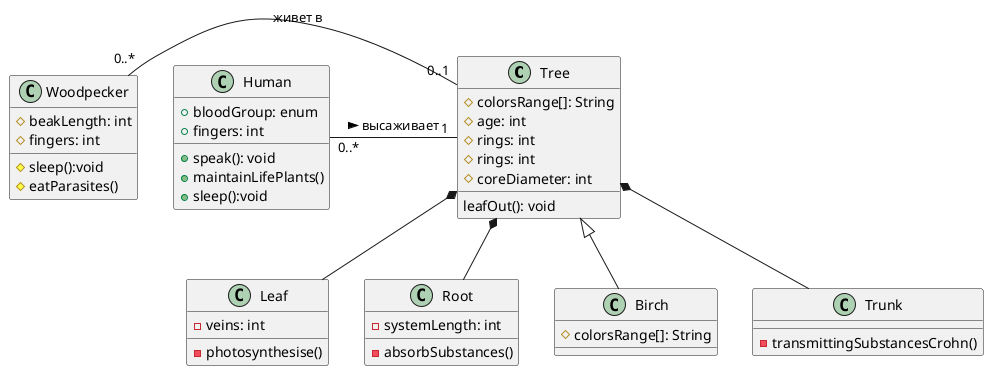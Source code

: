 @startuml
class           Tree {
  # colorsRange[]: String
  # age: int
  # rings: int
  # rings: int
  # coreDiameter: int
  leafOut(): void
}
class           Human {
  + bloodGroup: enum
  + fingers: int
  + speak(): void
  + maintainLifePlants()
  + sleep():void
}

class           Leaf{
  - veins: int
  - photosynthesise()
}

class           Root{
  - systemLength: int
  - absorbSubstances()
}

class           Birch{
  # colorsRange[]: String

}

class           Trunk {
  - transmittingSubstancesCrohn()

}

class           Woodpecker {
  # beakLength: int
  # fingers: int
  # sleep():void
  # eatParasites()
}


Tree <|-- Birch
Tree *-- Trunk
Tree *-- Root
Tree *-- Leaf
Woodpecker "0..*" - "0..1" Tree: живет в
Human "0..*" - "1" Tree: высаживает >
@enduml
